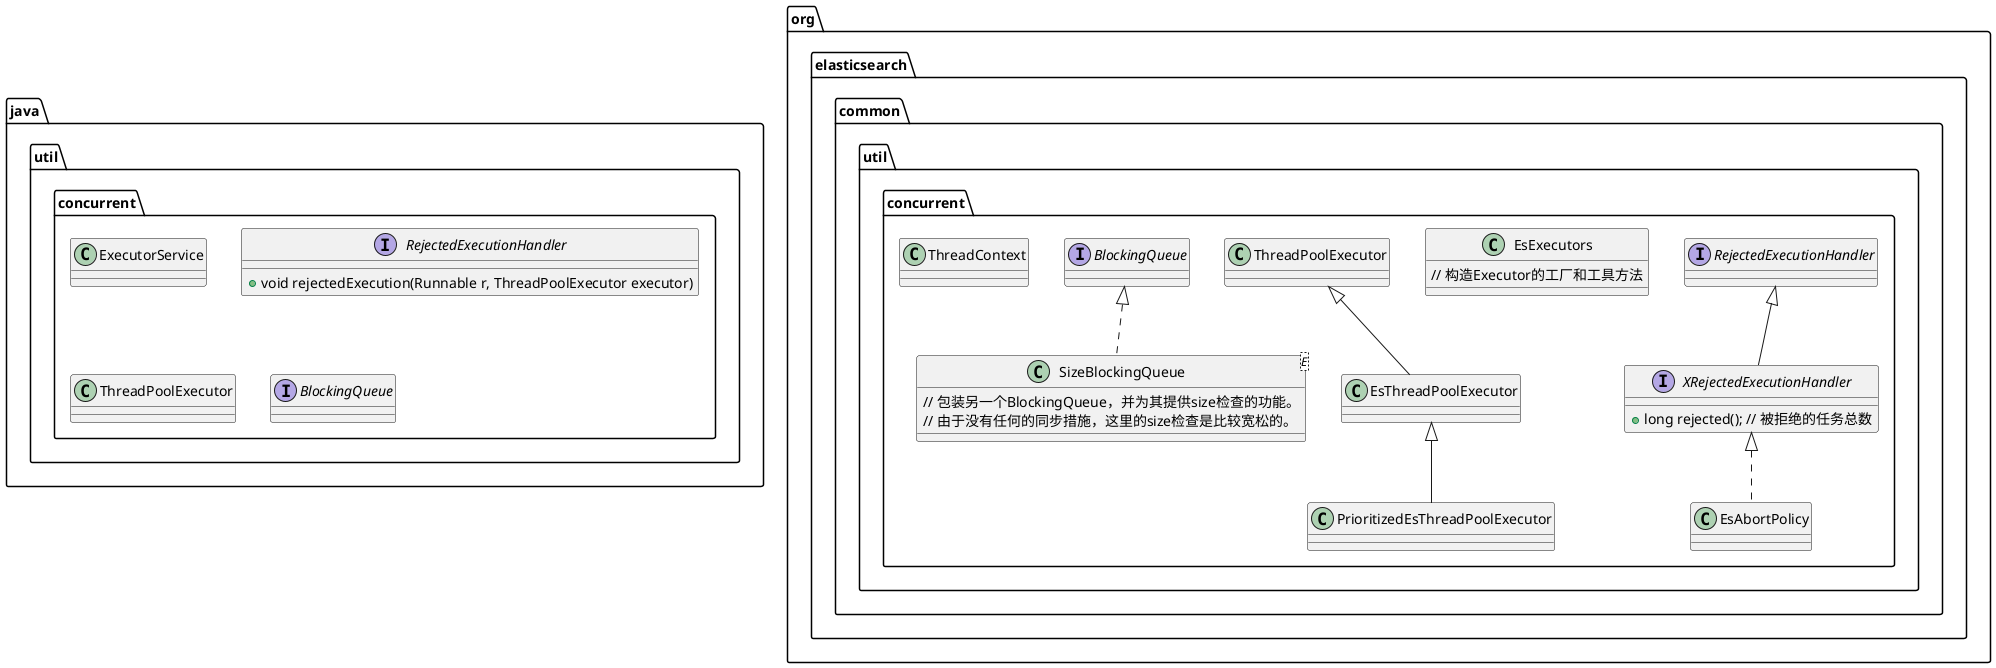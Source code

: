 @startuml
package java.util.concurrent{
    class ExecutorService
    interface RejectedExecutionHandler{
        +void rejectedExecution(Runnable r, ThreadPoolExecutor executor)
    }
    class ThreadPoolExecutor
    interface BlockingQueue
}

package org.elasticsearch.common.util.concurrent{
    interface XRejectedExecutionHandler extends RejectedExecutionHandler{
        +long rejected(); // 被拒绝的任务总数
    }
    class EsAbortPolicy implements XRejectedExecutionHandler
    class EsExecutors{
        // 构造Executor的工厂和工具方法
    }
    class EsThreadPoolExecutor extends ThreadPoolExecutor
    class PrioritizedEsThreadPoolExecutor extends EsThreadPoolExecutor
    class SizeBlockingQueue<E> implements BlockingQueue{
        // 包装另一个BlockingQueue，并为其提供size检查的功能。
        // 由于没有任何的同步措施，这里的size检查是比较宽松的。
    }
    class ThreadContext
}

@enduml
